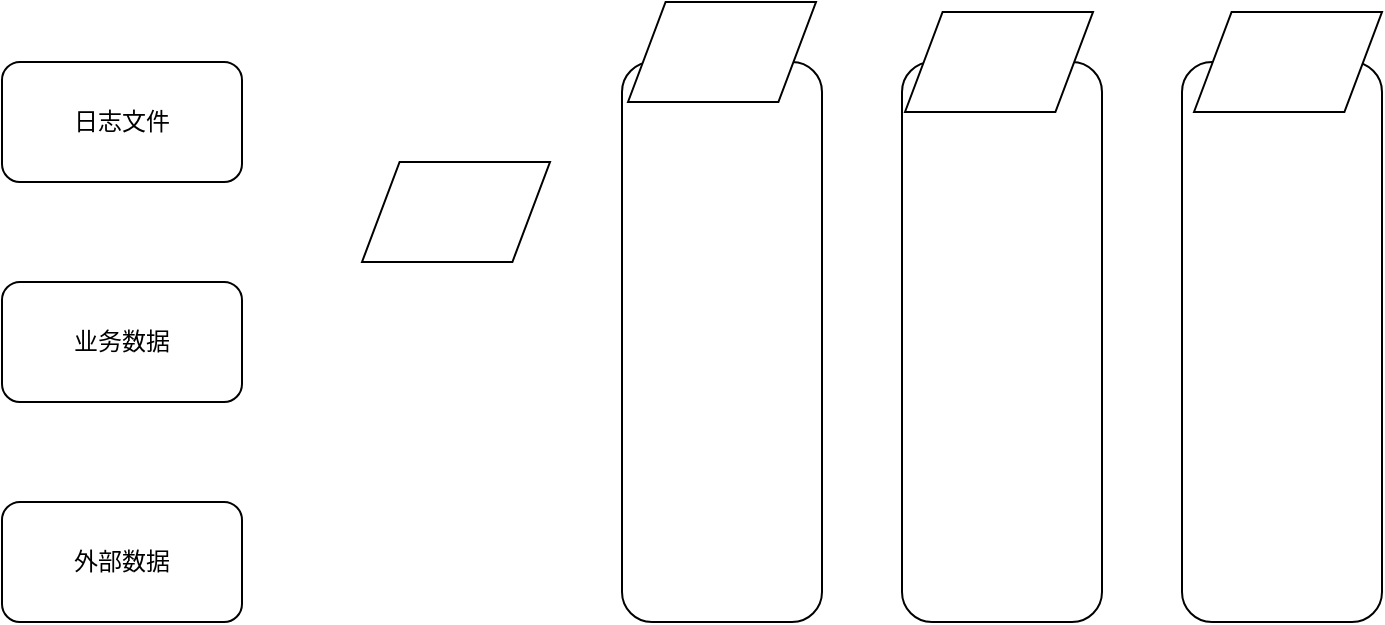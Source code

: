 <mxfile pages="1" version="11.2.8" type="github"><diagram id="YPdFFoNSkU-BhggKH9zJ" name="Page-1"><mxGraphModel dx="1071" dy="559" grid="1" gridSize="10" guides="1" tooltips="1" connect="1" arrows="1" fold="1" page="1" pageScale="1" pageWidth="827" pageHeight="1169" math="0" shadow="0"><root><mxCell id="0"/><mxCell id="1" parent="0"/><mxCell id="H906i7A97Ch17yFVe4mF-1" value="日志文件" style="rounded=1;whiteSpace=wrap;html=1;" parent="1" vertex="1"><mxGeometry x="40" y="130" width="120" height="60" as="geometry"/></mxCell><mxCell id="H906i7A97Ch17yFVe4mF-3" value="业务数据" style="rounded=1;whiteSpace=wrap;html=1;" parent="1" vertex="1"><mxGeometry x="40" y="240" width="120" height="60" as="geometry"/></mxCell><mxCell id="H906i7A97Ch17yFVe4mF-4" value="外部数据" style="rounded=1;whiteSpace=wrap;html=1;" parent="1" vertex="1"><mxGeometry x="40" y="350" width="120" height="60" as="geometry"/></mxCell><mxCell id="H906i7A97Ch17yFVe4mF-6" value="" style="rounded=1;whiteSpace=wrap;html=1;" parent="1" vertex="1"><mxGeometry x="350" y="130" width="100" height="280" as="geometry"/></mxCell><mxCell id="H906i7A97Ch17yFVe4mF-7" value="" style="rounded=1;whiteSpace=wrap;html=1;" parent="1" vertex="1"><mxGeometry x="490" y="130" width="100" height="280" as="geometry"/></mxCell><mxCell id="H906i7A97Ch17yFVe4mF-8" value="" style="rounded=1;whiteSpace=wrap;html=1;" parent="1" vertex="1"><mxGeometry x="630" y="130" width="100" height="280" as="geometry"/></mxCell><mxCell id="H906i7A97Ch17yFVe4mF-10" value="" style="shape=parallelogram;perimeter=parallelogramPerimeter;whiteSpace=wrap;html=1;" parent="1" vertex="1"><mxGeometry x="220" y="180" width="94" height="50" as="geometry"/></mxCell><mxCell id="H906i7A97Ch17yFVe4mF-11" value="" style="shape=parallelogram;perimeter=parallelogramPerimeter;whiteSpace=wrap;html=1;" parent="1" vertex="1"><mxGeometry x="353" y="100" width="94" height="50" as="geometry"/></mxCell><mxCell id="H906i7A97Ch17yFVe4mF-12" value="" style="shape=parallelogram;perimeter=parallelogramPerimeter;whiteSpace=wrap;html=1;" parent="1" vertex="1"><mxGeometry x="491.5" y="105" width="94" height="50" as="geometry"/></mxCell><mxCell id="H906i7A97Ch17yFVe4mF-13" value="" style="shape=parallelogram;perimeter=parallelogramPerimeter;whiteSpace=wrap;html=1;" parent="1" vertex="1"><mxGeometry x="636" y="105" width="94" height="50" as="geometry"/></mxCell></root></mxGraphModel></diagram></mxfile>
